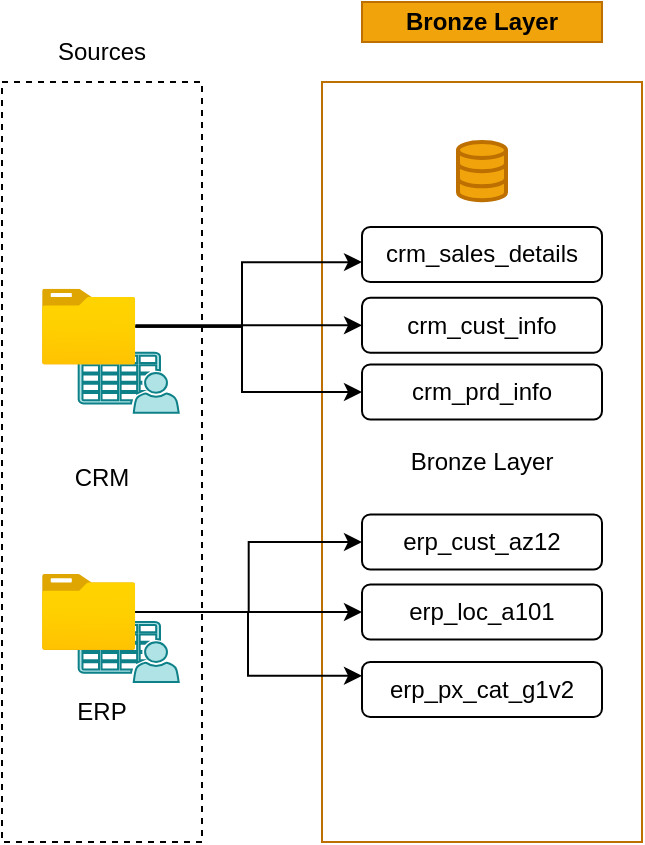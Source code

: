 <mxfile version="28.0.6">
  <diagram name="Page-1" id="2O3NK8djsQvvX_5-PqL8">
    <mxGraphModel dx="772" dy="501" grid="1" gridSize="10" guides="1" tooltips="1" connect="1" arrows="1" fold="1" page="1" pageScale="1" pageWidth="827" pageHeight="1169" math="0" shadow="0">
      <root>
        <mxCell id="0" />
        <mxCell id="1" parent="0" />
        <mxCell id="Kyk_j8IXvWQTDPvSbh4X-1" value="&lt;div&gt;&lt;br&gt;&lt;/div&gt;&lt;div&gt;CRM&lt;/div&gt;" style="rounded=0;whiteSpace=wrap;html=1;dashed=1;" vertex="1" parent="1">
          <mxGeometry x="210" y="210" width="100" height="380" as="geometry" />
        </mxCell>
        <mxCell id="Kyk_j8IXvWQTDPvSbh4X-2" value="Bronze Layer" style="rounded=0;whiteSpace=wrap;html=1;fillColor=light-dark(#F0A30A,#FCB21F);fontColor=#000000;strokeColor=#BD7000;fontStyle=1" vertex="1" parent="1">
          <mxGeometry x="390" y="170" width="120" height="20" as="geometry" />
        </mxCell>
        <mxCell id="Kyk_j8IXvWQTDPvSbh4X-3" value="Bronze Layer" style="rounded=0;whiteSpace=wrap;html=1;fillColor=none;fontColor=#000000;strokeColor=#BD7000;" vertex="1" parent="1">
          <mxGeometry x="370" y="210" width="160" height="380" as="geometry" />
        </mxCell>
        <mxCell id="Kyk_j8IXvWQTDPvSbh4X-4" value="" style="sketch=0;pointerEvents=1;shadow=0;dashed=0;html=1;strokeColor=#0e8088;fillColor=#b0e3e6;labelPosition=center;verticalLabelPosition=bottom;verticalAlign=top;outlineConnect=0;align=center;shape=mxgraph.office.users.csv_file;" vertex="1" parent="1">
          <mxGeometry x="248.34" y="345.38" width="50" height="30" as="geometry" />
        </mxCell>
        <mxCell id="Kyk_j8IXvWQTDPvSbh4X-19" value="" style="edgeStyle=orthogonalEdgeStyle;rounded=0;orthogonalLoop=1;jettySize=auto;html=1;entryX=0;entryY=0.5;entryDx=0;entryDy=0;" edge="1" parent="1" source="Kyk_j8IXvWQTDPvSbh4X-5" target="Kyk_j8IXvWQTDPvSbh4X-13">
          <mxGeometry relative="1" as="geometry">
            <Array as="points">
              <mxPoint x="333" y="332" />
            </Array>
          </mxGeometry>
        </mxCell>
        <mxCell id="Kyk_j8IXvWQTDPvSbh4X-24" style="edgeStyle=orthogonalEdgeStyle;rounded=0;orthogonalLoop=1;jettySize=auto;html=1;entryX=0;entryY=0.5;entryDx=0;entryDy=0;" edge="1" parent="1" source="Kyk_j8IXvWQTDPvSbh4X-5" target="Kyk_j8IXvWQTDPvSbh4X-14">
          <mxGeometry relative="1" as="geometry">
            <Array as="points">
              <mxPoint x="330" y="332" />
              <mxPoint x="330" y="365" />
            </Array>
          </mxGeometry>
        </mxCell>
        <mxCell id="Kyk_j8IXvWQTDPvSbh4X-5" value="" style="image;aspect=fixed;html=1;points=[];align=center;fontSize=12;image=img/lib/azure2/general/Folder_Blank.svg;" vertex="1" parent="1">
          <mxGeometry x="230" y="313.37" width="46.68" height="37.88" as="geometry" />
        </mxCell>
        <mxCell id="Kyk_j8IXvWQTDPvSbh4X-6" value="" style="sketch=0;pointerEvents=1;shadow=0;dashed=0;html=1;strokeColor=#0e8088;fillColor=#b0e3e6;labelPosition=center;verticalLabelPosition=bottom;verticalAlign=top;outlineConnect=0;align=center;shape=mxgraph.office.users.csv_file;" vertex="1" parent="1">
          <mxGeometry x="248.34" y="480" width="50" height="30" as="geometry" />
        </mxCell>
        <mxCell id="Kyk_j8IXvWQTDPvSbh4X-27" value="" style="edgeStyle=orthogonalEdgeStyle;rounded=0;orthogonalLoop=1;jettySize=auto;html=1;entryX=0;entryY=0.5;entryDx=0;entryDy=0;" edge="1" parent="1" source="Kyk_j8IXvWQTDPvSbh4X-7" target="Kyk_j8IXvWQTDPvSbh4X-16">
          <mxGeometry relative="1" as="geometry" />
        </mxCell>
        <mxCell id="Kyk_j8IXvWQTDPvSbh4X-28" style="edgeStyle=orthogonalEdgeStyle;rounded=0;orthogonalLoop=1;jettySize=auto;html=1;entryX=0;entryY=0.5;entryDx=0;entryDy=0;" edge="1" parent="1" source="Kyk_j8IXvWQTDPvSbh4X-7" target="Kyk_j8IXvWQTDPvSbh4X-15">
          <mxGeometry relative="1" as="geometry" />
        </mxCell>
        <mxCell id="Kyk_j8IXvWQTDPvSbh4X-29" style="edgeStyle=orthogonalEdgeStyle;rounded=0;orthogonalLoop=1;jettySize=auto;html=1;entryX=0;entryY=0.25;entryDx=0;entryDy=0;" edge="1" parent="1" source="Kyk_j8IXvWQTDPvSbh4X-7" target="Kyk_j8IXvWQTDPvSbh4X-17">
          <mxGeometry relative="1" as="geometry">
            <Array as="points">
              <mxPoint x="333" y="475" />
              <mxPoint x="333" y="507" />
            </Array>
          </mxGeometry>
        </mxCell>
        <mxCell id="Kyk_j8IXvWQTDPvSbh4X-7" value="" style="image;aspect=fixed;html=1;points=[];align=center;fontSize=12;image=img/lib/azure2/general/Folder_Blank.svg;" vertex="1" parent="1">
          <mxGeometry x="230" y="456.06" width="46.68" height="37.88" as="geometry" />
        </mxCell>
        <mxCell id="Kyk_j8IXvWQTDPvSbh4X-9" value="" style="html=1;verticalLabelPosition=bottom;align=center;labelBackgroundColor=#ffffff;verticalAlign=top;strokeWidth=2;strokeColor=#BD7000;shadow=0;dashed=0;shape=mxgraph.ios7.icons.data;fillColor=#f0a30a;fontColor=#000000;" vertex="1" parent="1">
          <mxGeometry x="438" y="240" width="24" height="29.1" as="geometry" />
        </mxCell>
        <mxCell id="Kyk_j8IXvWQTDPvSbh4X-12" value="crm_sales_details" style="rounded=1;whiteSpace=wrap;html=1;" vertex="1" parent="1">
          <mxGeometry x="390" y="282.5" width="120" height="27.5" as="geometry" />
        </mxCell>
        <mxCell id="Kyk_j8IXvWQTDPvSbh4X-13" value="crm_cust_info" style="rounded=1;whiteSpace=wrap;html=1;" vertex="1" parent="1">
          <mxGeometry x="390" y="317.88" width="120" height="27.5" as="geometry" />
        </mxCell>
        <mxCell id="Kyk_j8IXvWQTDPvSbh4X-14" value="crm_prd_info" style="rounded=1;whiteSpace=wrap;html=1;" vertex="1" parent="1">
          <mxGeometry x="390" y="351.25" width="120" height="27.5" as="geometry" />
        </mxCell>
        <mxCell id="Kyk_j8IXvWQTDPvSbh4X-15" value="erp_cust_az12" style="rounded=1;whiteSpace=wrap;html=1;" vertex="1" parent="1">
          <mxGeometry x="390" y="426.25" width="120" height="27.5" as="geometry" />
        </mxCell>
        <mxCell id="Kyk_j8IXvWQTDPvSbh4X-16" value="erp_loc_a101" style="rounded=1;whiteSpace=wrap;html=1;" vertex="1" parent="1">
          <mxGeometry x="390" y="461.25" width="120" height="27.5" as="geometry" />
        </mxCell>
        <mxCell id="Kyk_j8IXvWQTDPvSbh4X-17" value="erp_px_cat_g1v2" style="rounded=1;whiteSpace=wrap;html=1;" vertex="1" parent="1">
          <mxGeometry x="390" y="500" width="120" height="27.5" as="geometry" />
        </mxCell>
        <mxCell id="Kyk_j8IXvWQTDPvSbh4X-23" style="edgeStyle=orthogonalEdgeStyle;rounded=0;orthogonalLoop=1;jettySize=auto;html=1;entryX=0.125;entryY=0.237;entryDx=0;entryDy=0;entryPerimeter=0;" edge="1" parent="1" source="Kyk_j8IXvWQTDPvSbh4X-5" target="Kyk_j8IXvWQTDPvSbh4X-3">
          <mxGeometry relative="1" as="geometry">
            <Array as="points">
              <mxPoint x="330" y="332" />
              <mxPoint x="330" y="300" />
            </Array>
          </mxGeometry>
        </mxCell>
        <mxCell id="Kyk_j8IXvWQTDPvSbh4X-30" value="ERP" style="text;html=1;align=center;verticalAlign=middle;whiteSpace=wrap;rounded=0;" vertex="1" parent="1">
          <mxGeometry x="230" y="510" width="60" height="30" as="geometry" />
        </mxCell>
        <mxCell id="Kyk_j8IXvWQTDPvSbh4X-32" value="Sources" style="text;html=1;align=center;verticalAlign=middle;whiteSpace=wrap;rounded=0;" vertex="1" parent="1">
          <mxGeometry x="230" y="180" width="60" height="30" as="geometry" />
        </mxCell>
      </root>
    </mxGraphModel>
  </diagram>
</mxfile>
